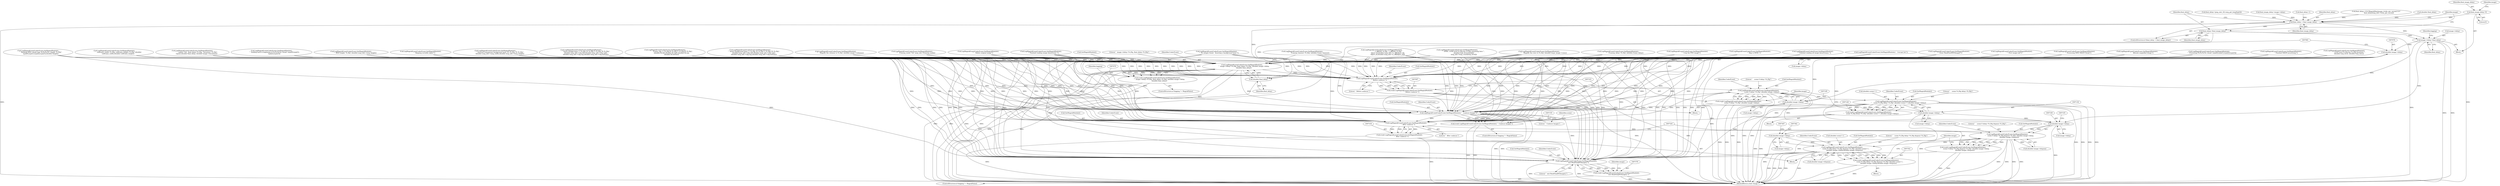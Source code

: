 digraph "0_ImageMagick_22e0310345499ffe906c604428f2a3a668942b05@API" {
"1007029" [label="(Call,final_image_delay=0)"];
"1007054" [label="(Call,final_delay < final_image_delay)"];
"1007057" [label="(Call,final_delay=final_image_delay)"];
"1007060" [label="(Call,image->delay=final_delay)"];
"1007075" [label="(Call,(double) image->delay)"];
"1007071" [label="(Call,LogMagickEvent(CoderEvent,GetMagickModule(),\n        \"  image->delay=%.20g, final_delay=%.20g\",(double) image->delay,\n        (double) final_delay))"];
"1007069" [label="(Call,(void) LogMagickEvent(CoderEvent,GetMagickModule(),\n        \"  image->delay=%.20g, final_delay=%.20g\",(double) image->delay,\n        (double) final_delay))"];
"1007098" [label="(Call,LogMagickEvent(CoderEvent,GetMagickModule(),\n        \"  Before coalesce:\"))"];
"1007096" [label="(Call,(void) LogMagickEvent(CoderEvent,GetMagickModule(),\n        \"  Before coalesce:\"))"];
"1007104" [label="(Call,LogMagickEvent(CoderEvent,GetMagickModule(),\n        \"    scene 0 delay=%.20g\",(double) image->delay))"];
"1007102" [label="(Call,(void) LogMagickEvent(CoderEvent,GetMagickModule(),\n        \"    scene 0 delay=%.20g\",(double) image->delay))"];
"1007127" [label="(Call,LogMagickEvent(CoderEvent,GetMagickModule(),\n          \"    scene %.20g delay=%.20g\",(double) scene++,(double) image->delay))"];
"1007125" [label="(Call,(void) LogMagickEvent(CoderEvent,GetMagickModule(),\n          \"    scene %.20g delay=%.20g\",(double) scene++,(double) image->delay))"];
"1007156" [label="(Call,LogMagickEvent(CoderEvent,GetMagickModule(),\"  Coalesce Images\"))"];
"1007154" [label="(Call,(void) LogMagickEvent(CoderEvent,GetMagickModule(),\"  Coalesce Images\"))"];
"1007319" [label="(Call,LogMagickEvent(CoderEvent,GetMagickModule(),\n        \"  After coalesce:\"))"];
"1007317" [label="(Call,(void) LogMagickEvent(CoderEvent,GetMagickModule(),\n        \"  After coalesce:\"))"];
"1007325" [label="(Call,LogMagickEvent(CoderEvent,GetMagickModule(),\n        \"    scene 0 delay=%.20g dispose=%.20g\",(double) image->delay,\n        (double) image->dispose))"];
"1007323" [label="(Call,(void) LogMagickEvent(CoderEvent,GetMagickModule(),\n        \"    scene 0 delay=%.20g dispose=%.20g\",(double) image->delay,\n        (double) image->dispose))"];
"1007353" [label="(Call,LogMagickEvent(CoderEvent,GetMagickModule(),\n          \"    scene %.20g delay=%.20g dispose=%.20g\",(double) scene++,\n          (double) image->delay,(double) image->dispose))"];
"1007351" [label="(Call,(void) LogMagickEvent(CoderEvent,GetMagickModule(),\n          \"    scene %.20g delay=%.20g dispose=%.20g\",(double) scene++,\n          (double) image->delay,(double) image->dispose))"];
"1007377" [label="(Call,LogMagickEvent(CoderEvent,GetMagickModule(),\n      \"  exit ReadOneJNGImage();\"))"];
"1007375" [label="(Call,(void) LogMagickEvent(CoderEvent,GetMagickModule(),\n      \"  exit ReadOneJNGImage();\"))"];
"1007108" [label="(Call,(double) image->delay)"];
"1007135" [label="(Call,(double) image->delay)"];
"1007329" [label="(Call,(double) image->delay)"];
"1007361" [label="(Call,(double) image->delay)"];
"1007080" [label="(Call,(double) final_delay)"];
"1007129" [label="(Call,GetMagickModule())"];
"1007159" [label="(Literal,\"  Coalesce Images\")"];
"1007135" [label="(Call,(double) image->delay)"];
"1007101" [label="(Literal,\"  Before coalesce:\")"];
"1007375" [label="(Call,(void) LogMagickEvent(CoderEvent,GetMagickModule(),\n      \"  exit ReadOneJNGImage();\"))"];
"1007110" [label="(Call,image->delay)"];
"1007080" [label="(Call,(double) final_delay)"];
"1004100" [label="(Call,LogMagickEvent(CoderEvent,GetMagickModule(),\n                \"  Skipping invisible object\"))"];
"1007059" [label="(Identifier,final_image_delay)"];
"1007031" [label="(Literal,0)"];
"1003019" [label="(Call,LogMagickEvent(CoderEvent,GetMagickModule(),\n                    \"  LOOP level %.20g has %.20g iterations \",\n                    (double) loop_level, (double) loop_iters))"];
"1000269" [label="(Call,LogMagickEvent(CoderEvent,GetMagickModule(),\n    \"  Enter ReadOneMNGImage()\"))"];
"1007074" [label="(Literal,\"  image->delay=%.20g, final_delay=%.20g\")"];
"1007334" [label="(Call,(double) image->dispose)"];
"1007331" [label="(Call,image->delay)"];
"1007058" [label="(Identifier,final_delay)"];
"1007082" [label="(Identifier,final_delay)"];
"1007321" [label="(Call,GetMagickModule())"];
"1007323" [label="(Call,(void) LogMagickEvent(CoderEvent,GetMagickModule(),\n        \"    scene 0 delay=%.20g dispose=%.20g\",(double) image->delay,\n        (double) image->dispose))"];
"1007072" [label="(Identifier,CoderEvent)"];
"1007100" [label="(Call,GetMagickModule())"];
"1007067" [label="(Identifier,logging)"];
"1007319" [label="(Call,LogMagickEvent(CoderEvent,GetMagickModule(),\n        \"  After coalesce:\"))"];
"1007355" [label="(Call,GetMagickModule())"];
"1007116" [label="(Identifier,image)"];
"1004327" [label="(Call,LogMagickEvent(CoderEvent,GetMagickModule(),\n                    \"  Inserted transparent background layer, W=%.20g, H=%.20g\",\n                    (double) mng_info->mng_width,(double) mng_info->mng_height))"];
"1007158" [label="(Call,GetMagickModule())"];
"1002085" [label="(Call,LogMagickEvent(CoderEvent,GetMagickModule(),\n                \"    Framing_mode=%d\",mng_info->framing_mode))"];
"1007150" [label="(ControlStructure,if (logging != MagickFalse))"];
"1000676" [label="(Call,LogMagickEvent(CoderEvent,GetMagickModule(),\n                \"  Skip to IEND.\"))"];
"1000181" [label="(Block,)"];
"1007379" [label="(Call,GetMagickModule())"];
"1007377" [label="(Call,LogMagickEvent(CoderEvent,GetMagickModule(),\n      \"  exit ReadOneJNGImage();\"))"];
"1007327" [label="(Call,GetMagickModule())"];
"1007325" [label="(Call,LogMagickEvent(CoderEvent,GetMagickModule(),\n        \"    scene 0 delay=%.20g dispose=%.20g\",(double) image->delay,\n        (double) image->dispose))"];
"1007008" [label="(Call,final_delay=1UL*MagickMax(image->ticks_per_second,1L)*\n            final_delay/mng_info->ticks_per_second)"];
"1007351" [label="(Call,(void) LogMagickEvent(CoderEvent,GetMagickModule(),\n          \"    scene %.20g delay=%.20g dispose=%.20g\",(double) scene++,\n          (double) image->delay,(double) image->dispose))"];
"1007098" [label="(Call,LogMagickEvent(CoderEvent,GetMagickModule(),\n        \"  Before coalesce:\"))"];
"1007053" [label="(ControlStructure,if (final_delay < final_image_delay))"];
"1007157" [label="(Identifier,CoderEvent)"];
"1007363" [label="(Call,image->delay)"];
"1004057" [label="(Call,LogMagickEvent(CoderEvent,GetMagickModule(),\n            \"  Processing %c%c%c%c chunk\",type[0],type[1],type[2],type[3]))"];
"1007085" [label="(Identifier,logging)"];
"1007137" [label="(Call,image->delay)"];
"1007342" [label="(Identifier,image)"];
"1007326" [label="(Identifier,CoderEvent)"];
"1007077" [label="(Call,image->delay)"];
"1007073" [label="(Call,GetMagickModule())"];
"1002386" [label="(Call,LogMagickEvent(CoderEvent,GetMagickModule(),\n                \"   subframe_width=%.20g, subframe_height=%.20g\",(double)\n                subframe_width,(double) subframe_height))"];
"1005756" [label="(Call,LogMagickEvent(CoderEvent,GetMagickModule(),\n                    \"    Magnify the columns to %.20g\",(double) image->columns))"];
"1002260" [label="(Call,LogMagickEvent(CoderEvent,GetMagickModule(),\n                            \"    Framing_timeout=%.20g\",(double) frame_timeout))"];
"1007106" [label="(Call,GetMagickModule())"];
"1007378" [label="(Identifier,CoderEvent)"];
"1007356" [label="(Literal,\"    scene %.20g delay=%.20g dispose=%.20g\")"];
"1000775" [label="(Call,LogMagickEvent(CoderEvent,GetMagickModule(),\n                  \"  MNG height: %.20g\",(double) mng_info->mng_height))"];
"1007099" [label="(Identifier,CoderEvent)"];
"1007320" [label="(Identifier,CoderEvent)"];
"1007105" [label="(Identifier,CoderEvent)"];
"1007156" [label="(Call,LogMagickEvent(CoderEvent,GetMagickModule(),\"  Coalesce Images\"))"];
"1002305" [label="(Call,LogMagickEvent(CoderEvent,GetMagickModule(),\n                            \"    Frame_clip: L=%.20g R=%.20g T=%.20g B=%.20g\",\n                            (double) fb.left,(double) fb.right,(double) fb.top,\n                            (double) fb.bottom))"];
"1004485" [label="(Call,LogMagickEvent(CoderEvent,GetMagickModule(),\n                \"  Insert background layer, L=%.20g, R=%.20g T=%.20g, B=%.20g\",\n                (double) mng_info->clip.left,(double) mng_info->clip.right,\n                (double) mng_info->clip.top,(double) mng_info->clip.bottom))"];
"1001082" [label="(Call,(double) final_delay)"];
"1007061" [label="(Call,image->delay)"];
"1006675" [label="(Call,LogMagickEvent(CoderEvent,GetMagickModule(),\n          \"  Finished reading image datastream.\"))"];
"1001307" [label="(Call,LogMagickEvent(CoderEvent,GetMagickModule(),\n                          \"  x_off[%d]: %.20g,  y_off[%d]: %.20g\",\n                          object_id,(double) mng_info->x_off[object_id],\n                          object_id,(double) mng_info->y_off[object_id]))"];
"1007075" [label="(Call,(double) image->delay)"];
"1007029" [label="(Call,final_image_delay=0)"];
"1007056" [label="(Identifier,final_image_delay)"];
"1006224" [label="(Call,LogMagickEvent(CoderEvent,GetMagickModule(),\n                    \"  Finished MAGN processing\"))"];
"1007161" [label="(Identifier,scene)"];
"1007366" [label="(Call,(double) image->dispose)"];
"1006722" [label="(Call,LogMagickEvent(CoderEvent,GetMagickModule(),\n          \"  No images found.  Inserting a background layer.\"))"];
"1007065" [label="(ControlStructure,if (logging != MagickFalse))"];
"1007127" [label="(Call,LogMagickEvent(CoderEvent,GetMagickModule(),\n          \"    scene %.20g delay=%.20g\",(double) scene++,(double) image->delay))"];
"1002199" [label="(Call,LogMagickEvent(CoderEvent,GetMagickModule(),\n                            \"    Framing_delay=%.20g\",(double) frame_delay))"];
"1007308" [label="(Block,)"];
"1007383" [label="(MethodReturn,static Image *)"];
"1007054" [label="(Call,final_delay < final_image_delay)"];
"1007064" [label="(Identifier,final_delay)"];
"1007354" [label="(Identifier,CoderEvent)"];
"1001037" [label="(Call,final_delay=(png_uint_32) mng_get_long(&p[2]))"];
"1007108" [label="(Call,(double) image->delay)"];
"1006952" [label="(Call,LogMagickEvent(CoderEvent,GetMagickModule(),\n            \"  First image null\"))"];
"1007069" [label="(Call,(void) LogMagickEvent(CoderEvent,GetMagickModule(),\n        \"  image->delay=%.20g, final_delay=%.20g\",(double) image->delay,\n        (double) final_delay))"];
"1005025" [label="(Call,LogMagickEvent(CoderEvent,GetMagickModule(),\n                    \"    Allocate magnified image\"))"];
"1006910" [label="(Call,LogMagickEvent(CoderEvent,GetMagickModule(),\"  Corrupt list\"))"];
"1007361" [label="(Call,(double) image->delay)"];
"1004659" [label="(Call,LogMagickEvent(CoderEvent,GetMagickModule(),\n            \"  Seeking back to beginning of %c%c%c%c chunk\",type[0],type[1],\n            type[2],type[3]))"];
"1007104" [label="(Call,LogMagickEvent(CoderEvent,GetMagickModule(),\n        \"    scene 0 delay=%.20g\",(double) image->delay))"];
"1002532" [label="(Call,LogMagickEvent(CoderEvent,GetMagickModule(),\n                    \"  Insert backgd layer, L=%.20g, R=%.20g T=%.20g, B=%.20g\",\n                    (double) mng_info->clip.left,(double) mng_info->clip.right,\n                    (double) mng_info->clip.top,(double) mng_info->clip.bottom))"];
"1001077" [label="(Call,LogMagickEvent(CoderEvent,GetMagickModule(),\n                  \"    repeat=%d,  final_delay=%.20g,  iterations=%.20g\",\n                  repeat,(double) final_delay, (double) image->iterations))"];
"1000457" [label="(Call,LogMagickEvent(CoderEvent,GetMagickModule(),\n           \"  Reading MNG chunk type %c%c%c%c, length: %.20g\",\n           type[0],type[1],type[2],type[3],(double) length))"];
"1007062" [label="(Identifier,image)"];
"1007154" [label="(Call,(void) LogMagickEvent(CoderEvent,GetMagickModule(),\"  Coalesce Images\"))"];
"1003135" [label="(Call,LogMagickEvent(CoderEvent,GetMagickModule(),\n                          \"  ENDL: LOOP level %.20g has %.20g remaining iters \",\n                            (double) loop_level,(double)\n                            mng_info->loop_count[loop_level]))"];
"1007102" [label="(Call,(void) LogMagickEvent(CoderEvent,GetMagickModule(),\n        \"    scene 0 delay=%.20g\",(double) image->delay))"];
"1007329" [label="(Call,(double) image->delay)"];
"1007044" [label="(Call,final_image_delay=image->delay)"];
"1005202" [label="(Call,LogMagickEvent(CoderEvent,GetMagickModule(),\n                    \"    Magnify the rows to %.20g\",(double) large_image->rows))"];
"1007328" [label="(Literal,\"    scene 0 delay=%.20g dispose=%.20g\")"];
"1007371" [label="(ControlStructure,if (logging != MagickFalse))"];
"1007382" [label="(Identifier,image)"];
"1007317" [label="(Call,(void) LogMagickEvent(CoderEvent,GetMagickModule(),\n        \"  After coalesce:\"))"];
"1007030" [label="(Identifier,final_image_delay)"];
"1007057" [label="(Call,final_delay=final_image_delay)"];
"1007087" [label="(Block,)"];
"1007060" [label="(Call,image->delay=final_delay)"];
"1006382" [label="(Call,LogMagickEvent(CoderEvent,GetMagickModule(),\n                \"  Crop the PNG image\"))"];
"1007107" [label="(Literal,\"    scene 0 delay=%.20g\")"];
"1007357" [label="(Call,(double) scene++)"];
"1000369" [label="(Call,final_delay=1)"];
"1007380" [label="(Literal,\"  exit ReadOneJNGImage();\")"];
"1007055" [label="(Identifier,final_delay)"];
"1006696" [label="(Call,LogMagickEvent(CoderEvent,GetMagickModule(),\n      \"  Finished reading all image datastreams.\"))"];
"1007096" [label="(Call,(void) LogMagickEvent(CoderEvent,GetMagickModule(),\n        \"  Before coalesce:\"))"];
"1007120" [label="(Block,)"];
"1005735" [label="(Call,LogMagickEvent(CoderEvent,GetMagickModule(),\n                    \"    Delete original image\"))"];
"1007353" [label="(Call,LogMagickEvent(CoderEvent,GetMagickModule(),\n          \"    scene %.20g delay=%.20g dispose=%.20g\",(double) scene++,\n          (double) image->delay,(double) image->dispose))"];
"1007130" [label="(Literal,\"    scene %.20g delay=%.20g\")"];
"1007322" [label="(Literal,\"  After coalesce:\")"];
"1007035" [label="(Identifier,image)"];
"1007125" [label="(Call,(void) LogMagickEvent(CoderEvent,GetMagickModule(),\n          \"    scene %.20g delay=%.20g\",(double) scene++,(double) image->delay))"];
"1007131" [label="(Call,(double) scene++)"];
"1004795" [label="(Call,LogMagickEvent(CoderEvent,GetMagickModule(),\n                \"  Processing MNG MAGN chunk\"))"];
"1007128" [label="(Identifier,CoderEvent)"];
"1007071" [label="(Call,LogMagickEvent(CoderEvent,GetMagickModule(),\n        \"  image->delay=%.20g, final_delay=%.20g\",(double) image->delay,\n        (double) final_delay))"];
"1007346" [label="(Block,)"];
"1007029" -> "1000181"  [label="AST: "];
"1007029" -> "1007031"  [label="CFG: "];
"1007030" -> "1007029"  [label="AST: "];
"1007031" -> "1007029"  [label="AST: "];
"1007035" -> "1007029"  [label="CFG: "];
"1007029" -> "1007054"  [label="DDG: "];
"1007054" -> "1007053"  [label="AST: "];
"1007054" -> "1007056"  [label="CFG: "];
"1007055" -> "1007054"  [label="AST: "];
"1007056" -> "1007054"  [label="AST: "];
"1007058" -> "1007054"  [label="CFG: "];
"1007062" -> "1007054"  [label="CFG: "];
"1007054" -> "1007383"  [label="DDG: "];
"1007054" -> "1007383"  [label="DDG: "];
"1000369" -> "1007054"  [label="DDG: "];
"1001037" -> "1007054"  [label="DDG: "];
"1001082" -> "1007054"  [label="DDG: "];
"1007008" -> "1007054"  [label="DDG: "];
"1007044" -> "1007054"  [label="DDG: "];
"1007054" -> "1007057"  [label="DDG: "];
"1007054" -> "1007060"  [label="DDG: "];
"1007054" -> "1007080"  [label="DDG: "];
"1007057" -> "1007053"  [label="AST: "];
"1007057" -> "1007059"  [label="CFG: "];
"1007058" -> "1007057"  [label="AST: "];
"1007059" -> "1007057"  [label="AST: "];
"1007062" -> "1007057"  [label="CFG: "];
"1007057" -> "1007383"  [label="DDG: "];
"1007057" -> "1007060"  [label="DDG: "];
"1007057" -> "1007080"  [label="DDG: "];
"1007060" -> "1000181"  [label="AST: "];
"1007060" -> "1007064"  [label="CFG: "];
"1007061" -> "1007060"  [label="AST: "];
"1007064" -> "1007060"  [label="AST: "];
"1007067" -> "1007060"  [label="CFG: "];
"1007060" -> "1007383"  [label="DDG: "];
"1007060" -> "1007383"  [label="DDG: "];
"1007060" -> "1007075"  [label="DDG: "];
"1007060" -> "1007108"  [label="DDG: "];
"1007060" -> "1007329"  [label="DDG: "];
"1007075" -> "1007071"  [label="AST: "];
"1007075" -> "1007077"  [label="CFG: "];
"1007076" -> "1007075"  [label="AST: "];
"1007077" -> "1007075"  [label="AST: "];
"1007081" -> "1007075"  [label="CFG: "];
"1007075" -> "1007383"  [label="DDG: "];
"1007075" -> "1007071"  [label="DDG: "];
"1007075" -> "1007108"  [label="DDG: "];
"1007075" -> "1007329"  [label="DDG: "];
"1007071" -> "1007069"  [label="AST: "];
"1007071" -> "1007080"  [label="CFG: "];
"1007072" -> "1007071"  [label="AST: "];
"1007073" -> "1007071"  [label="AST: "];
"1007074" -> "1007071"  [label="AST: "];
"1007080" -> "1007071"  [label="AST: "];
"1007069" -> "1007071"  [label="CFG: "];
"1007071" -> "1007383"  [label="DDG: "];
"1007071" -> "1007383"  [label="DDG: "];
"1007071" -> "1007383"  [label="DDG: "];
"1007071" -> "1007383"  [label="DDG: "];
"1007071" -> "1007069"  [label="DDG: "];
"1007071" -> "1007069"  [label="DDG: "];
"1007071" -> "1007069"  [label="DDG: "];
"1007071" -> "1007069"  [label="DDG: "];
"1007071" -> "1007069"  [label="DDG: "];
"1003019" -> "1007071"  [label="DDG: "];
"1003135" -> "1007071"  [label="DDG: "];
"1004485" -> "1007071"  [label="DDG: "];
"1001307" -> "1007071"  [label="DDG: "];
"1002199" -> "1007071"  [label="DDG: "];
"1004100" -> "1007071"  [label="DDG: "];
"1004795" -> "1007071"  [label="DDG: "];
"1000457" -> "1007071"  [label="DDG: "];
"1000269" -> "1007071"  [label="DDG: "];
"1004327" -> "1007071"  [label="DDG: "];
"1006696" -> "1007071"  [label="DDG: "];
"1002305" -> "1007071"  [label="DDG: "];
"1002532" -> "1007071"  [label="DDG: "];
"1000676" -> "1007071"  [label="DDG: "];
"1002386" -> "1007071"  [label="DDG: "];
"1006722" -> "1007071"  [label="DDG: "];
"1000775" -> "1007071"  [label="DDG: "];
"1006675" -> "1007071"  [label="DDG: "];
"1006382" -> "1007071"  [label="DDG: "];
"1006910" -> "1007071"  [label="DDG: "];
"1005756" -> "1007071"  [label="DDG: "];
"1004659" -> "1007071"  [label="DDG: "];
"1006224" -> "1007071"  [label="DDG: "];
"1001077" -> "1007071"  [label="DDG: "];
"1005025" -> "1007071"  [label="DDG: "];
"1002260" -> "1007071"  [label="DDG: "];
"1005735" -> "1007071"  [label="DDG: "];
"1004057" -> "1007071"  [label="DDG: "];
"1006952" -> "1007071"  [label="DDG: "];
"1002085" -> "1007071"  [label="DDG: "];
"1005202" -> "1007071"  [label="DDG: "];
"1007080" -> "1007071"  [label="DDG: "];
"1007071" -> "1007098"  [label="DDG: "];
"1007071" -> "1007156"  [label="DDG: "];
"1007071" -> "1007319"  [label="DDG: "];
"1007071" -> "1007377"  [label="DDG: "];
"1007069" -> "1007065"  [label="AST: "];
"1007070" -> "1007069"  [label="AST: "];
"1007085" -> "1007069"  [label="CFG: "];
"1007069" -> "1007383"  [label="DDG: "];
"1007069" -> "1007383"  [label="DDG: "];
"1007098" -> "1007096"  [label="AST: "];
"1007098" -> "1007101"  [label="CFG: "];
"1007099" -> "1007098"  [label="AST: "];
"1007100" -> "1007098"  [label="AST: "];
"1007101" -> "1007098"  [label="AST: "];
"1007096" -> "1007098"  [label="CFG: "];
"1007098" -> "1007096"  [label="DDG: "];
"1007098" -> "1007096"  [label="DDG: "];
"1007098" -> "1007096"  [label="DDG: "];
"1003019" -> "1007098"  [label="DDG: "];
"1004485" -> "1007098"  [label="DDG: "];
"1001307" -> "1007098"  [label="DDG: "];
"1002199" -> "1007098"  [label="DDG: "];
"1004100" -> "1007098"  [label="DDG: "];
"1004795" -> "1007098"  [label="DDG: "];
"1000457" -> "1007098"  [label="DDG: "];
"1000269" -> "1007098"  [label="DDG: "];
"1004327" -> "1007098"  [label="DDG: "];
"1006696" -> "1007098"  [label="DDG: "];
"1002305" -> "1007098"  [label="DDG: "];
"1002532" -> "1007098"  [label="DDG: "];
"1000676" -> "1007098"  [label="DDG: "];
"1003135" -> "1007098"  [label="DDG: "];
"1002386" -> "1007098"  [label="DDG: "];
"1006722" -> "1007098"  [label="DDG: "];
"1000775" -> "1007098"  [label="DDG: "];
"1006675" -> "1007098"  [label="DDG: "];
"1006382" -> "1007098"  [label="DDG: "];
"1006910" -> "1007098"  [label="DDG: "];
"1005756" -> "1007098"  [label="DDG: "];
"1004659" -> "1007098"  [label="DDG: "];
"1006224" -> "1007098"  [label="DDG: "];
"1001077" -> "1007098"  [label="DDG: "];
"1005025" -> "1007098"  [label="DDG: "];
"1002260" -> "1007098"  [label="DDG: "];
"1005735" -> "1007098"  [label="DDG: "];
"1004057" -> "1007098"  [label="DDG: "];
"1006952" -> "1007098"  [label="DDG: "];
"1002085" -> "1007098"  [label="DDG: "];
"1005202" -> "1007098"  [label="DDG: "];
"1007098" -> "1007104"  [label="DDG: "];
"1007096" -> "1007087"  [label="AST: "];
"1007097" -> "1007096"  [label="AST: "];
"1007103" -> "1007096"  [label="CFG: "];
"1007096" -> "1007383"  [label="DDG: "];
"1007096" -> "1007383"  [label="DDG: "];
"1007104" -> "1007102"  [label="AST: "];
"1007104" -> "1007108"  [label="CFG: "];
"1007105" -> "1007104"  [label="AST: "];
"1007106" -> "1007104"  [label="AST: "];
"1007107" -> "1007104"  [label="AST: "];
"1007108" -> "1007104"  [label="AST: "];
"1007102" -> "1007104"  [label="CFG: "];
"1007104" -> "1007383"  [label="DDG: "];
"1007104" -> "1007383"  [label="DDG: "];
"1007104" -> "1007383"  [label="DDG: "];
"1007104" -> "1007102"  [label="DDG: "];
"1007104" -> "1007102"  [label="DDG: "];
"1007104" -> "1007102"  [label="DDG: "];
"1007104" -> "1007102"  [label="DDG: "];
"1007108" -> "1007104"  [label="DDG: "];
"1007104" -> "1007127"  [label="DDG: "];
"1007104" -> "1007156"  [label="DDG: "];
"1007104" -> "1007319"  [label="DDG: "];
"1007104" -> "1007377"  [label="DDG: "];
"1007102" -> "1007087"  [label="AST: "];
"1007103" -> "1007102"  [label="AST: "];
"1007116" -> "1007102"  [label="CFG: "];
"1007102" -> "1007383"  [label="DDG: "];
"1007102" -> "1007383"  [label="DDG: "];
"1007127" -> "1007125"  [label="AST: "];
"1007127" -> "1007135"  [label="CFG: "];
"1007128" -> "1007127"  [label="AST: "];
"1007129" -> "1007127"  [label="AST: "];
"1007130" -> "1007127"  [label="AST: "];
"1007131" -> "1007127"  [label="AST: "];
"1007135" -> "1007127"  [label="AST: "];
"1007125" -> "1007127"  [label="CFG: "];
"1007127" -> "1007383"  [label="DDG: "];
"1007127" -> "1007383"  [label="DDG: "];
"1007127" -> "1007383"  [label="DDG: "];
"1007127" -> "1007383"  [label="DDG: "];
"1007127" -> "1007125"  [label="DDG: "];
"1007127" -> "1007125"  [label="DDG: "];
"1007127" -> "1007125"  [label="DDG: "];
"1007127" -> "1007125"  [label="DDG: "];
"1007127" -> "1007125"  [label="DDG: "];
"1007135" -> "1007127"  [label="DDG: "];
"1007127" -> "1007156"  [label="DDG: "];
"1007127" -> "1007319"  [label="DDG: "];
"1007127" -> "1007377"  [label="DDG: "];
"1007125" -> "1007120"  [label="AST: "];
"1007126" -> "1007125"  [label="AST: "];
"1007116" -> "1007125"  [label="CFG: "];
"1007125" -> "1007383"  [label="DDG: "];
"1007125" -> "1007383"  [label="DDG: "];
"1007156" -> "1007154"  [label="AST: "];
"1007156" -> "1007159"  [label="CFG: "];
"1007157" -> "1007156"  [label="AST: "];
"1007158" -> "1007156"  [label="AST: "];
"1007159" -> "1007156"  [label="AST: "];
"1007154" -> "1007156"  [label="CFG: "];
"1007156" -> "1007383"  [label="DDG: "];
"1007156" -> "1007383"  [label="DDG: "];
"1007156" -> "1007154"  [label="DDG: "];
"1007156" -> "1007154"  [label="DDG: "];
"1007156" -> "1007154"  [label="DDG: "];
"1003019" -> "1007156"  [label="DDG: "];
"1004485" -> "1007156"  [label="DDG: "];
"1001307" -> "1007156"  [label="DDG: "];
"1002199" -> "1007156"  [label="DDG: "];
"1004100" -> "1007156"  [label="DDG: "];
"1004795" -> "1007156"  [label="DDG: "];
"1000457" -> "1007156"  [label="DDG: "];
"1000269" -> "1007156"  [label="DDG: "];
"1004327" -> "1007156"  [label="DDG: "];
"1006696" -> "1007156"  [label="DDG: "];
"1002305" -> "1007156"  [label="DDG: "];
"1002532" -> "1007156"  [label="DDG: "];
"1000676" -> "1007156"  [label="DDG: "];
"1003135" -> "1007156"  [label="DDG: "];
"1002386" -> "1007156"  [label="DDG: "];
"1006722" -> "1007156"  [label="DDG: "];
"1000775" -> "1007156"  [label="DDG: "];
"1006675" -> "1007156"  [label="DDG: "];
"1006382" -> "1007156"  [label="DDG: "];
"1006910" -> "1007156"  [label="DDG: "];
"1005756" -> "1007156"  [label="DDG: "];
"1004659" -> "1007156"  [label="DDG: "];
"1006224" -> "1007156"  [label="DDG: "];
"1001077" -> "1007156"  [label="DDG: "];
"1005025" -> "1007156"  [label="DDG: "];
"1002260" -> "1007156"  [label="DDG: "];
"1005735" -> "1007156"  [label="DDG: "];
"1004057" -> "1007156"  [label="DDG: "];
"1006952" -> "1007156"  [label="DDG: "];
"1002085" -> "1007156"  [label="DDG: "];
"1005202" -> "1007156"  [label="DDG: "];
"1007156" -> "1007319"  [label="DDG: "];
"1007156" -> "1007377"  [label="DDG: "];
"1007154" -> "1007150"  [label="AST: "];
"1007155" -> "1007154"  [label="AST: "];
"1007161" -> "1007154"  [label="CFG: "];
"1007154" -> "1007383"  [label="DDG: "];
"1007154" -> "1007383"  [label="DDG: "];
"1007319" -> "1007317"  [label="AST: "];
"1007319" -> "1007322"  [label="CFG: "];
"1007320" -> "1007319"  [label="AST: "];
"1007321" -> "1007319"  [label="AST: "];
"1007322" -> "1007319"  [label="AST: "];
"1007317" -> "1007319"  [label="CFG: "];
"1007319" -> "1007317"  [label="DDG: "];
"1007319" -> "1007317"  [label="DDG: "];
"1007319" -> "1007317"  [label="DDG: "];
"1003019" -> "1007319"  [label="DDG: "];
"1004485" -> "1007319"  [label="DDG: "];
"1001307" -> "1007319"  [label="DDG: "];
"1002199" -> "1007319"  [label="DDG: "];
"1004100" -> "1007319"  [label="DDG: "];
"1004795" -> "1007319"  [label="DDG: "];
"1000457" -> "1007319"  [label="DDG: "];
"1000269" -> "1007319"  [label="DDG: "];
"1004327" -> "1007319"  [label="DDG: "];
"1006696" -> "1007319"  [label="DDG: "];
"1002305" -> "1007319"  [label="DDG: "];
"1002532" -> "1007319"  [label="DDG: "];
"1000676" -> "1007319"  [label="DDG: "];
"1003135" -> "1007319"  [label="DDG: "];
"1002386" -> "1007319"  [label="DDG: "];
"1006722" -> "1007319"  [label="DDG: "];
"1000775" -> "1007319"  [label="DDG: "];
"1006675" -> "1007319"  [label="DDG: "];
"1006382" -> "1007319"  [label="DDG: "];
"1006910" -> "1007319"  [label="DDG: "];
"1005756" -> "1007319"  [label="DDG: "];
"1004659" -> "1007319"  [label="DDG: "];
"1006224" -> "1007319"  [label="DDG: "];
"1001077" -> "1007319"  [label="DDG: "];
"1005025" -> "1007319"  [label="DDG: "];
"1002260" -> "1007319"  [label="DDG: "];
"1005735" -> "1007319"  [label="DDG: "];
"1004057" -> "1007319"  [label="DDG: "];
"1006952" -> "1007319"  [label="DDG: "];
"1002085" -> "1007319"  [label="DDG: "];
"1005202" -> "1007319"  [label="DDG: "];
"1007319" -> "1007325"  [label="DDG: "];
"1007317" -> "1007308"  [label="AST: "];
"1007318" -> "1007317"  [label="AST: "];
"1007324" -> "1007317"  [label="CFG: "];
"1007317" -> "1007383"  [label="DDG: "];
"1007317" -> "1007383"  [label="DDG: "];
"1007325" -> "1007323"  [label="AST: "];
"1007325" -> "1007334"  [label="CFG: "];
"1007326" -> "1007325"  [label="AST: "];
"1007327" -> "1007325"  [label="AST: "];
"1007328" -> "1007325"  [label="AST: "];
"1007329" -> "1007325"  [label="AST: "];
"1007334" -> "1007325"  [label="AST: "];
"1007323" -> "1007325"  [label="CFG: "];
"1007325" -> "1007383"  [label="DDG: "];
"1007325" -> "1007383"  [label="DDG: "];
"1007325" -> "1007383"  [label="DDG: "];
"1007325" -> "1007383"  [label="DDG: "];
"1007325" -> "1007323"  [label="DDG: "];
"1007325" -> "1007323"  [label="DDG: "];
"1007325" -> "1007323"  [label="DDG: "];
"1007325" -> "1007323"  [label="DDG: "];
"1007325" -> "1007323"  [label="DDG: "];
"1007329" -> "1007325"  [label="DDG: "];
"1007334" -> "1007325"  [label="DDG: "];
"1007325" -> "1007353"  [label="DDG: "];
"1007325" -> "1007377"  [label="DDG: "];
"1007323" -> "1007308"  [label="AST: "];
"1007324" -> "1007323"  [label="AST: "];
"1007342" -> "1007323"  [label="CFG: "];
"1007323" -> "1007383"  [label="DDG: "];
"1007323" -> "1007383"  [label="DDG: "];
"1007353" -> "1007351"  [label="AST: "];
"1007353" -> "1007366"  [label="CFG: "];
"1007354" -> "1007353"  [label="AST: "];
"1007355" -> "1007353"  [label="AST: "];
"1007356" -> "1007353"  [label="AST: "];
"1007357" -> "1007353"  [label="AST: "];
"1007361" -> "1007353"  [label="AST: "];
"1007366" -> "1007353"  [label="AST: "];
"1007351" -> "1007353"  [label="CFG: "];
"1007353" -> "1007383"  [label="DDG: "];
"1007353" -> "1007383"  [label="DDG: "];
"1007353" -> "1007383"  [label="DDG: "];
"1007353" -> "1007383"  [label="DDG: "];
"1007353" -> "1007383"  [label="DDG: "];
"1007353" -> "1007351"  [label="DDG: "];
"1007353" -> "1007351"  [label="DDG: "];
"1007353" -> "1007351"  [label="DDG: "];
"1007353" -> "1007351"  [label="DDG: "];
"1007353" -> "1007351"  [label="DDG: "];
"1007353" -> "1007351"  [label="DDG: "];
"1007361" -> "1007353"  [label="DDG: "];
"1007366" -> "1007353"  [label="DDG: "];
"1007353" -> "1007377"  [label="DDG: "];
"1007351" -> "1007346"  [label="AST: "];
"1007352" -> "1007351"  [label="AST: "];
"1007342" -> "1007351"  [label="CFG: "];
"1007351" -> "1007383"  [label="DDG: "];
"1007351" -> "1007383"  [label="DDG: "];
"1007377" -> "1007375"  [label="AST: "];
"1007377" -> "1007380"  [label="CFG: "];
"1007378" -> "1007377"  [label="AST: "];
"1007379" -> "1007377"  [label="AST: "];
"1007380" -> "1007377"  [label="AST: "];
"1007375" -> "1007377"  [label="CFG: "];
"1007377" -> "1007383"  [label="DDG: "];
"1007377" -> "1007383"  [label="DDG: "];
"1007377" -> "1007375"  [label="DDG: "];
"1007377" -> "1007375"  [label="DDG: "];
"1007377" -> "1007375"  [label="DDG: "];
"1003019" -> "1007377"  [label="DDG: "];
"1004485" -> "1007377"  [label="DDG: "];
"1001307" -> "1007377"  [label="DDG: "];
"1002199" -> "1007377"  [label="DDG: "];
"1004100" -> "1007377"  [label="DDG: "];
"1004795" -> "1007377"  [label="DDG: "];
"1000457" -> "1007377"  [label="DDG: "];
"1000269" -> "1007377"  [label="DDG: "];
"1004327" -> "1007377"  [label="DDG: "];
"1006696" -> "1007377"  [label="DDG: "];
"1002305" -> "1007377"  [label="DDG: "];
"1002532" -> "1007377"  [label="DDG: "];
"1000676" -> "1007377"  [label="DDG: "];
"1003135" -> "1007377"  [label="DDG: "];
"1002386" -> "1007377"  [label="DDG: "];
"1006722" -> "1007377"  [label="DDG: "];
"1000775" -> "1007377"  [label="DDG: "];
"1006675" -> "1007377"  [label="DDG: "];
"1006382" -> "1007377"  [label="DDG: "];
"1006910" -> "1007377"  [label="DDG: "];
"1005756" -> "1007377"  [label="DDG: "];
"1004659" -> "1007377"  [label="DDG: "];
"1006224" -> "1007377"  [label="DDG: "];
"1001077" -> "1007377"  [label="DDG: "];
"1005025" -> "1007377"  [label="DDG: "];
"1002260" -> "1007377"  [label="DDG: "];
"1005735" -> "1007377"  [label="DDG: "];
"1004057" -> "1007377"  [label="DDG: "];
"1006952" -> "1007377"  [label="DDG: "];
"1002085" -> "1007377"  [label="DDG: "];
"1005202" -> "1007377"  [label="DDG: "];
"1007375" -> "1007371"  [label="AST: "];
"1007376" -> "1007375"  [label="AST: "];
"1007382" -> "1007375"  [label="CFG: "];
"1007375" -> "1007383"  [label="DDG: "];
"1007375" -> "1007383"  [label="DDG: "];
"1007108" -> "1007110"  [label="CFG: "];
"1007109" -> "1007108"  [label="AST: "];
"1007110" -> "1007108"  [label="AST: "];
"1007108" -> "1007383"  [label="DDG: "];
"1007108" -> "1007135"  [label="DDG: "];
"1007108" -> "1007329"  [label="DDG: "];
"1007135" -> "1007137"  [label="CFG: "];
"1007136" -> "1007135"  [label="AST: "];
"1007137" -> "1007135"  [label="AST: "];
"1007135" -> "1007383"  [label="DDG: "];
"1007135" -> "1007329"  [label="DDG: "];
"1007329" -> "1007331"  [label="CFG: "];
"1007330" -> "1007329"  [label="AST: "];
"1007331" -> "1007329"  [label="AST: "];
"1007335" -> "1007329"  [label="CFG: "];
"1007329" -> "1007383"  [label="DDG: "];
"1007329" -> "1007361"  [label="DDG: "];
"1007361" -> "1007363"  [label="CFG: "];
"1007362" -> "1007361"  [label="AST: "];
"1007363" -> "1007361"  [label="AST: "];
"1007367" -> "1007361"  [label="CFG: "];
"1007361" -> "1007383"  [label="DDG: "];
"1007080" -> "1007082"  [label="CFG: "];
"1007081" -> "1007080"  [label="AST: "];
"1007082" -> "1007080"  [label="AST: "];
"1007080" -> "1007383"  [label="DDG: "];
}
